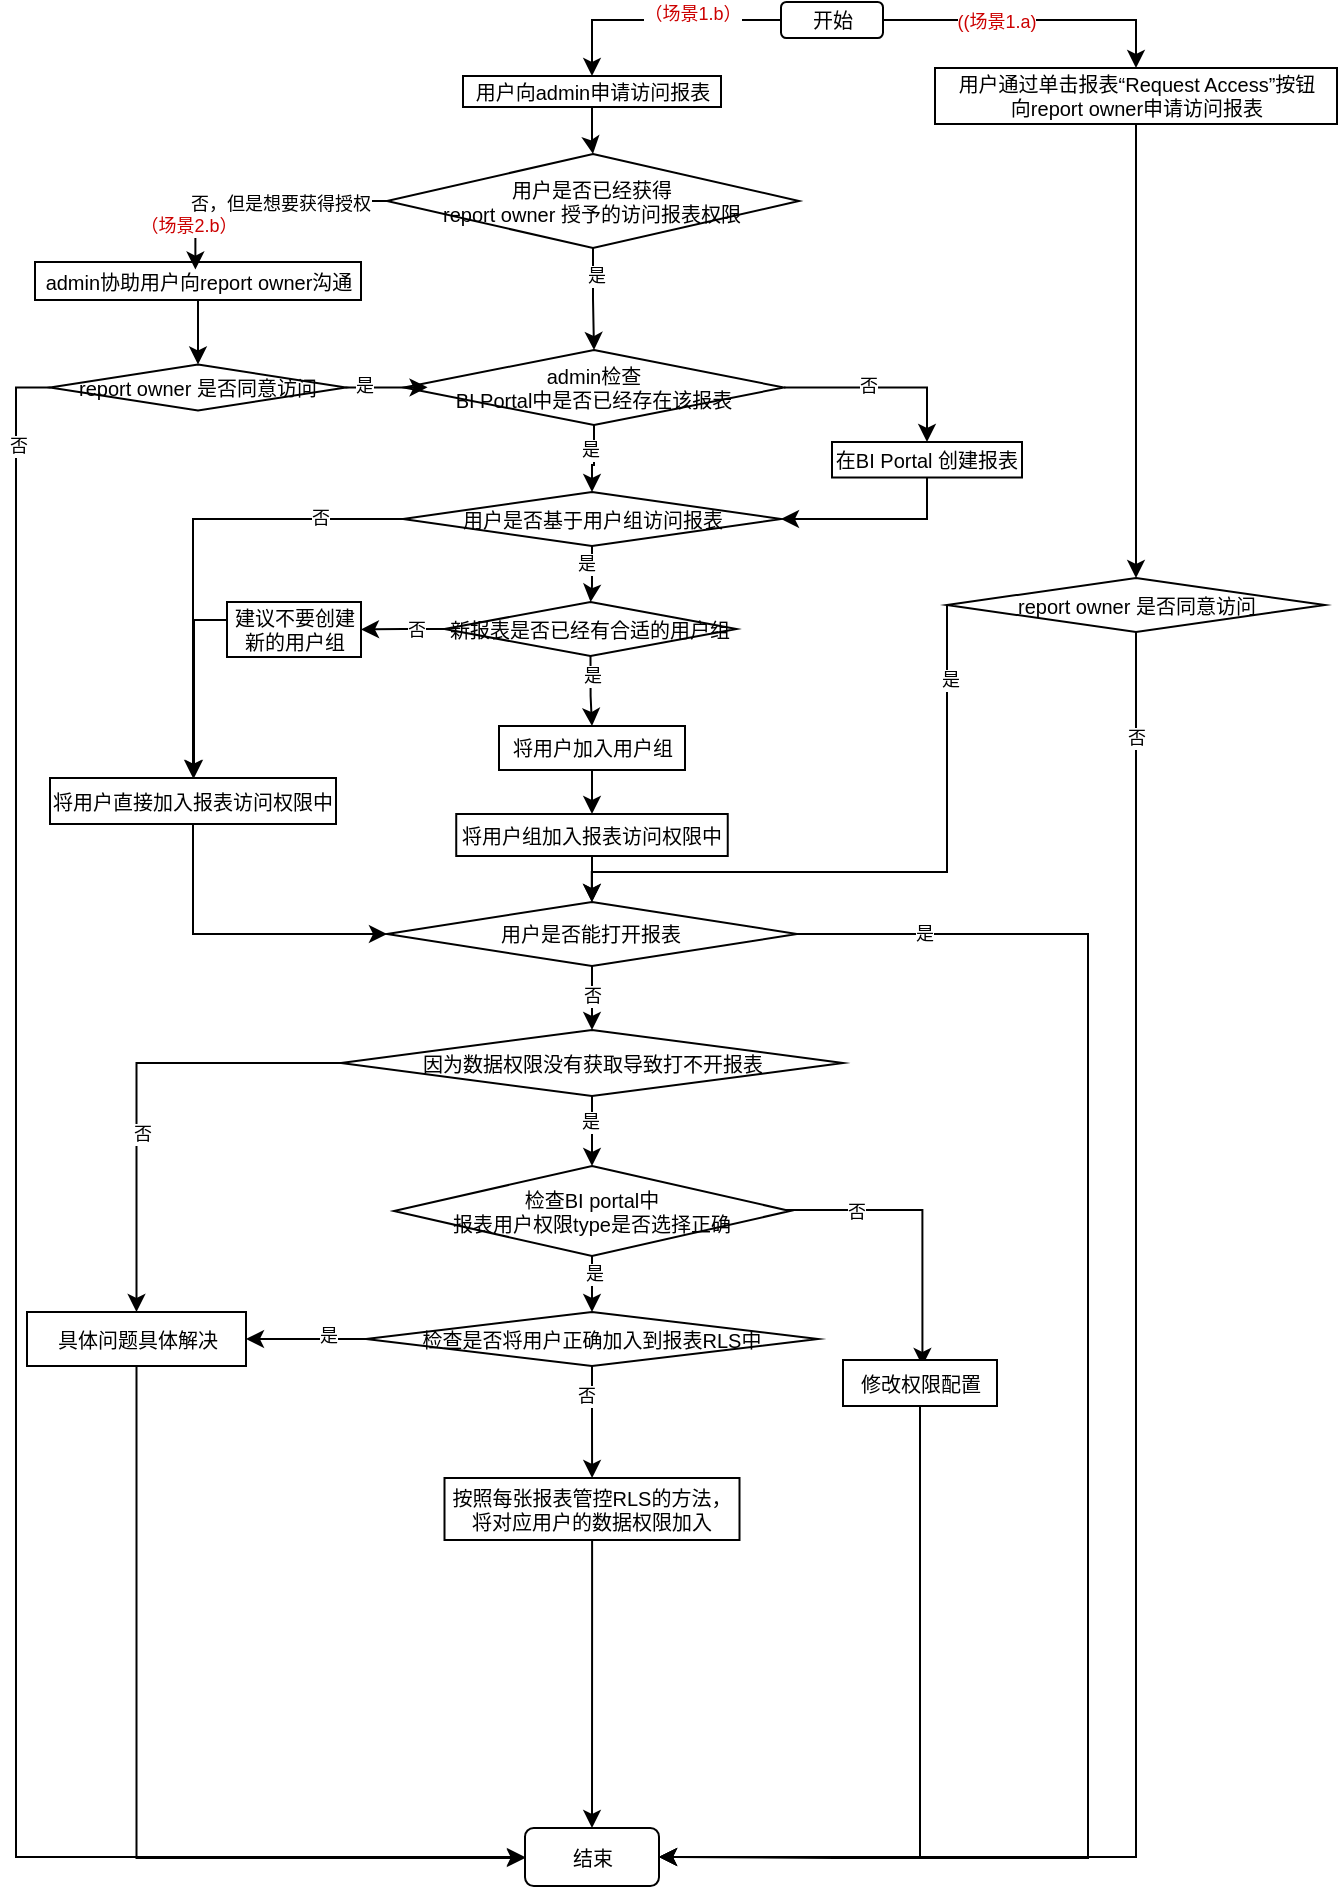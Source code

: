 <mxfile version="25.0.3">
  <diagram name="第 1 页" id="4Z0Ka_Te9Ri8-RzgAn7T">
    <mxGraphModel dx="706" dy="375" grid="0" gridSize="10" guides="1" tooltips="1" connect="1" arrows="1" fold="1" page="1" pageScale="1" pageWidth="827" pageHeight="1169" math="0" shadow="0">
      <root>
        <mxCell id="0" />
        <mxCell id="1" parent="0" />
        <mxCell id="pARgLp83FpRPWA3JOX_G-7" style="edgeStyle=orthogonalEdgeStyle;rounded=0;orthogonalLoop=1;jettySize=auto;html=1;exitX=1;exitY=0.5;exitDx=0;exitDy=0;entryX=0.5;entryY=0;entryDx=0;entryDy=0;" parent="1" source="ilZPSHY-V1277pjvOUdr-1" target="pARgLp83FpRPWA3JOX_G-3" edge="1">
          <mxGeometry relative="1" as="geometry" />
        </mxCell>
        <mxCell id="ByDmmqcMoBoIHStEWOWe-18" value="((场景1.a)" style="edgeLabel;html=1;align=center;verticalAlign=middle;resizable=0;points=[];fontColor=#CC0000;fontSize=9;" vertex="1" connectable="0" parent="pARgLp83FpRPWA3JOX_G-7">
          <mxGeometry x="-0.246" y="-1" relative="1" as="geometry">
            <mxPoint as="offset" />
          </mxGeometry>
        </mxCell>
        <mxCell id="ByDmmqcMoBoIHStEWOWe-7" style="edgeStyle=orthogonalEdgeStyle;rounded=0;orthogonalLoop=1;jettySize=auto;html=1;entryX=0.5;entryY=0;entryDx=0;entryDy=0;" edge="1" parent="1" source="ilZPSHY-V1277pjvOUdr-1" target="ByDmmqcMoBoIHStEWOWe-6">
          <mxGeometry relative="1" as="geometry" />
        </mxCell>
        <mxCell id="ilZPSHY-V1277pjvOUdr-1" value="开始" style="rounded=1;whiteSpace=wrap;html=1;fontSize=10;" parent="1" vertex="1">
          <mxGeometry x="482.5" y="33" width="51" height="18" as="geometry" />
        </mxCell>
        <mxCell id="ilZPSHY-V1277pjvOUdr-12" value="" style="edgeStyle=orthogonalEdgeStyle;rounded=0;orthogonalLoop=1;jettySize=auto;html=1;" parent="1" source="ilZPSHY-V1277pjvOUdr-7" target="ilZPSHY-V1277pjvOUdr-11" edge="1">
          <mxGeometry relative="1" as="geometry" />
        </mxCell>
        <mxCell id="ilZPSHY-V1277pjvOUdr-13" value="否" style="edgeLabel;html=1;align=center;verticalAlign=middle;resizable=0;points=[];fontSize=9;" parent="ilZPSHY-V1277pjvOUdr-12" vertex="1" connectable="0">
          <mxGeometry x="-0.147" y="1" relative="1" as="geometry">
            <mxPoint as="offset" />
          </mxGeometry>
        </mxCell>
        <mxCell id="ilZPSHY-V1277pjvOUdr-29" style="edgeStyle=orthogonalEdgeStyle;rounded=0;orthogonalLoop=1;jettySize=auto;html=1;exitX=0.5;exitY=1;exitDx=0;exitDy=0;" parent="1" source="ilZPSHY-V1277pjvOUdr-7" target="ilZPSHY-V1277pjvOUdr-28" edge="1">
          <mxGeometry relative="1" as="geometry" />
        </mxCell>
        <mxCell id="ilZPSHY-V1277pjvOUdr-30" value="是" style="edgeLabel;html=1;align=center;verticalAlign=middle;resizable=0;points=[];fontSize=9;" parent="ilZPSHY-V1277pjvOUdr-29" vertex="1" connectable="0">
          <mxGeometry x="-0.265" y="-2" relative="1" as="geometry">
            <mxPoint as="offset" />
          </mxGeometry>
        </mxCell>
        <mxCell id="ilZPSHY-V1277pjvOUdr-7" value="admin检查&lt;br&gt;BI Portal中是否已经存在该报表" style="rhombus;whiteSpace=wrap;html=1;fontSize=10;rounded=0;" parent="1" vertex="1">
          <mxGeometry x="294" y="207" width="190" height="37.5" as="geometry" />
        </mxCell>
        <mxCell id="seMw0L7vWgZuyYbHkAr_-15" style="edgeStyle=orthogonalEdgeStyle;rounded=0;orthogonalLoop=1;jettySize=auto;html=1;exitX=0.5;exitY=1;exitDx=0;exitDy=0;entryX=1;entryY=0.5;entryDx=0;entryDy=0;" parent="1" source="ilZPSHY-V1277pjvOUdr-11" target="ilZPSHY-V1277pjvOUdr-28" edge="1">
          <mxGeometry relative="1" as="geometry" />
        </mxCell>
        <mxCell id="ilZPSHY-V1277pjvOUdr-11" value="在BI Portal 创建报表" style="whiteSpace=wrap;html=1;fontSize=10;rounded=0;" parent="1" vertex="1">
          <mxGeometry x="508" y="253" width="95" height="17.75" as="geometry" />
        </mxCell>
        <mxCell id="ilZPSHY-V1277pjvOUdr-20" value="" style="edgeStyle=orthogonalEdgeStyle;rounded=0;orthogonalLoop=1;jettySize=auto;html=1;exitX=0.5;exitY=1;exitDx=0;exitDy=0;" parent="1" source="ilZPSHY-V1277pjvOUdr-17" target="ilZPSHY-V1277pjvOUdr-19" edge="1">
          <mxGeometry relative="1" as="geometry">
            <mxPoint x="388" y="322" as="targetPoint" />
          </mxGeometry>
        </mxCell>
        <mxCell id="ilZPSHY-V1277pjvOUdr-21" value="是" style="edgeLabel;html=1;align=center;verticalAlign=middle;resizable=0;points=[];fontSize=9;" parent="ilZPSHY-V1277pjvOUdr-20" vertex="1" connectable="0">
          <mxGeometry x="-0.469" relative="1" as="geometry">
            <mxPoint as="offset" />
          </mxGeometry>
        </mxCell>
        <mxCell id="ilZPSHY-V1277pjvOUdr-25" value="" style="edgeStyle=orthogonalEdgeStyle;rounded=0;orthogonalLoop=1;jettySize=auto;html=1;" parent="1" source="ilZPSHY-V1277pjvOUdr-17" target="ilZPSHY-V1277pjvOUdr-24" edge="1">
          <mxGeometry relative="1" as="geometry" />
        </mxCell>
        <mxCell id="ilZPSHY-V1277pjvOUdr-26" value="否" style="edgeLabel;html=1;align=center;verticalAlign=middle;resizable=0;points=[];fontSize=9;" parent="ilZPSHY-V1277pjvOUdr-25" vertex="1" connectable="0">
          <mxGeometry x="-0.288" relative="1" as="geometry">
            <mxPoint as="offset" />
          </mxGeometry>
        </mxCell>
        <mxCell id="ilZPSHY-V1277pjvOUdr-17" value="新报表是否已经有合适的用户组" style="rhombus;whiteSpace=wrap;html=1;fontSize=10;rounded=0;" parent="1" vertex="1">
          <mxGeometry x="314.25" y="333" width="146" height="27" as="geometry" />
        </mxCell>
        <mxCell id="seMw0L7vWgZuyYbHkAr_-9" value="" style="edgeStyle=orthogonalEdgeStyle;rounded=0;orthogonalLoop=1;jettySize=auto;html=1;" parent="1" source="ilZPSHY-V1277pjvOUdr-19" target="seMw0L7vWgZuyYbHkAr_-8" edge="1">
          <mxGeometry relative="1" as="geometry" />
        </mxCell>
        <mxCell id="ilZPSHY-V1277pjvOUdr-19" value="将用户加入用户组" style="whiteSpace=wrap;html=1;fontSize=10;rounded=0;" parent="1" vertex="1">
          <mxGeometry x="341.5" y="395" width="93" height="22" as="geometry" />
        </mxCell>
        <mxCell id="pARgLp83FpRPWA3JOX_G-14" style="edgeStyle=orthogonalEdgeStyle;rounded=0;orthogonalLoop=1;jettySize=auto;html=1;entryX=0.5;entryY=0;entryDx=0;entryDy=0;" parent="1" edge="1">
          <mxGeometry relative="1" as="geometry">
            <mxPoint x="257.779" y="343.5" as="sourcePoint" />
            <mxPoint x="189" y="421" as="targetPoint" />
            <Array as="points">
              <mxPoint x="188.75" y="342" />
            </Array>
          </mxGeometry>
        </mxCell>
        <mxCell id="ilZPSHY-V1277pjvOUdr-24" value="建议不要创建新的用户组" style="whiteSpace=wrap;html=1;fontSize=10;rounded=0;" parent="1" vertex="1">
          <mxGeometry x="205.5" y="333" width="67" height="27.5" as="geometry" />
        </mxCell>
        <mxCell id="ilZPSHY-V1277pjvOUdr-32" style="edgeStyle=orthogonalEdgeStyle;rounded=0;orthogonalLoop=1;jettySize=auto;html=1;exitX=0.5;exitY=1;exitDx=0;exitDy=0;" parent="1" source="ilZPSHY-V1277pjvOUdr-28" target="ilZPSHY-V1277pjvOUdr-17" edge="1">
          <mxGeometry relative="1" as="geometry" />
        </mxCell>
        <mxCell id="ilZPSHY-V1277pjvOUdr-33" value="是" style="edgeLabel;html=1;align=center;verticalAlign=middle;resizable=0;points=[];fontSize=9;" parent="ilZPSHY-V1277pjvOUdr-32" vertex="1" connectable="0">
          <mxGeometry x="-0.379" y="-3" relative="1" as="geometry">
            <mxPoint as="offset" />
          </mxGeometry>
        </mxCell>
        <mxCell id="pARgLp83FpRPWA3JOX_G-11" style="edgeStyle=orthogonalEdgeStyle;rounded=0;orthogonalLoop=1;jettySize=auto;html=1;entryX=0.5;entryY=0;entryDx=0;entryDy=0;" parent="1" source="ilZPSHY-V1277pjvOUdr-28" target="seMw0L7vWgZuyYbHkAr_-3" edge="1">
          <mxGeometry relative="1" as="geometry" />
        </mxCell>
        <mxCell id="pARgLp83FpRPWA3JOX_G-12" value="否" style="edgeLabel;html=1;align=center;verticalAlign=middle;resizable=0;points=[];fontSize=9;" parent="pARgLp83FpRPWA3JOX_G-11" vertex="1" connectable="0">
          <mxGeometry x="-0.644" y="-1" relative="1" as="geometry">
            <mxPoint as="offset" />
          </mxGeometry>
        </mxCell>
        <mxCell id="ilZPSHY-V1277pjvOUdr-28" value="用户是否基于用户组访问报表" style="rhombus;whiteSpace=wrap;html=1;fontSize=10;rounded=0;" parent="1" vertex="1">
          <mxGeometry x="293.5" y="278" width="189" height="27" as="geometry" />
        </mxCell>
        <mxCell id="seMw0L7vWgZuyYbHkAr_-13" style="edgeStyle=orthogonalEdgeStyle;rounded=0;orthogonalLoop=1;jettySize=auto;html=1;exitX=0.5;exitY=1;exitDx=0;exitDy=0;entryX=0;entryY=0.5;entryDx=0;entryDy=0;" parent="1" source="seMw0L7vWgZuyYbHkAr_-3" target="seMw0L7vWgZuyYbHkAr_-16" edge="1">
          <mxGeometry relative="1" as="geometry">
            <mxPoint x="326.0" y="494.5" as="targetPoint" />
          </mxGeometry>
        </mxCell>
        <mxCell id="seMw0L7vWgZuyYbHkAr_-3" value="将用户直接加入报表访问权限中" style="whiteSpace=wrap;html=1;fontSize=10;rounded=0;" parent="1" vertex="1">
          <mxGeometry x="117" y="421" width="143" height="23" as="geometry" />
        </mxCell>
        <mxCell id="seMw0L7vWgZuyYbHkAr_-17" value="" style="edgeStyle=orthogonalEdgeStyle;rounded=0;orthogonalLoop=1;jettySize=auto;html=1;" parent="1" source="seMw0L7vWgZuyYbHkAr_-8" target="seMw0L7vWgZuyYbHkAr_-16" edge="1">
          <mxGeometry relative="1" as="geometry" />
        </mxCell>
        <mxCell id="seMw0L7vWgZuyYbHkAr_-8" value="将用户组加入报表访问权限中" style="whiteSpace=wrap;html=1;fontSize=10;rounded=0;" parent="1" vertex="1">
          <mxGeometry x="320.12" y="439" width="135.75" height="21" as="geometry" />
        </mxCell>
        <mxCell id="seMw0L7vWgZuyYbHkAr_-23" value="" style="edgeStyle=orthogonalEdgeStyle;rounded=0;orthogonalLoop=1;jettySize=auto;html=1;" parent="1" source="seMw0L7vWgZuyYbHkAr_-16" target="seMw0L7vWgZuyYbHkAr_-22" edge="1">
          <mxGeometry relative="1" as="geometry" />
        </mxCell>
        <mxCell id="seMw0L7vWgZuyYbHkAr_-24" value="否" style="edgeLabel;html=1;align=center;verticalAlign=middle;resizable=0;points=[];fontSize=9;" parent="seMw0L7vWgZuyYbHkAr_-23" vertex="1" connectable="0">
          <mxGeometry x="-0.399" relative="1" as="geometry">
            <mxPoint as="offset" />
          </mxGeometry>
        </mxCell>
        <mxCell id="pARgLp83FpRPWA3JOX_G-35" style="edgeStyle=orthogonalEdgeStyle;rounded=0;orthogonalLoop=1;jettySize=auto;html=1;entryX=1;entryY=0.5;entryDx=0;entryDy=0;" parent="1" source="seMw0L7vWgZuyYbHkAr_-16" target="seMw0L7vWgZuyYbHkAr_-21" edge="1">
          <mxGeometry relative="1" as="geometry">
            <Array as="points">
              <mxPoint x="636" y="499" />
              <mxPoint x="636" y="961" />
              <mxPoint x="510" y="961" />
            </Array>
          </mxGeometry>
        </mxCell>
        <mxCell id="pARgLp83FpRPWA3JOX_G-36" value="是" style="edgeLabel;html=1;align=center;verticalAlign=middle;resizable=0;points=[];fontSize=9;" parent="pARgLp83FpRPWA3JOX_G-35" vertex="1" connectable="0">
          <mxGeometry x="-0.847" relative="1" as="geometry">
            <mxPoint as="offset" />
          </mxGeometry>
        </mxCell>
        <mxCell id="seMw0L7vWgZuyYbHkAr_-16" value="用户是否能打开报表" style="rhombus;whiteSpace=wrap;html=1;fontSize=10;rounded=0;" parent="1" vertex="1">
          <mxGeometry x="285.49" y="483" width="205.01" height="32" as="geometry" />
        </mxCell>
        <mxCell id="seMw0L7vWgZuyYbHkAr_-21" value="结束" style="rounded=1;whiteSpace=wrap;html=1;fontSize=10;" parent="1" vertex="1">
          <mxGeometry x="354.5" y="946" width="67" height="29" as="geometry" />
        </mxCell>
        <mxCell id="seMw0L7vWgZuyYbHkAr_-28" value="" style="edgeStyle=orthogonalEdgeStyle;rounded=0;orthogonalLoop=1;jettySize=auto;html=1;entryX=0.5;entryY=0;entryDx=0;entryDy=0;" parent="1" source="seMw0L7vWgZuyYbHkAr_-22" target="seMw0L7vWgZuyYbHkAr_-34" edge="1">
          <mxGeometry relative="1" as="geometry">
            <mxPoint x="387.5" y="621" as="targetPoint" />
            <Array as="points" />
          </mxGeometry>
        </mxCell>
        <mxCell id="seMw0L7vWgZuyYbHkAr_-32" value="是" style="edgeLabel;html=1;align=center;verticalAlign=middle;resizable=0;points=[];fontSize=9;" parent="seMw0L7vWgZuyYbHkAr_-28" vertex="1" connectable="0">
          <mxGeometry x="-0.422" y="-1" relative="1" as="geometry">
            <mxPoint as="offset" />
          </mxGeometry>
        </mxCell>
        <mxCell id="seMw0L7vWgZuyYbHkAr_-30" value="" style="edgeStyle=orthogonalEdgeStyle;rounded=0;orthogonalLoop=1;jettySize=auto;html=1;" parent="1" source="seMw0L7vWgZuyYbHkAr_-22" target="seMw0L7vWgZuyYbHkAr_-29" edge="1">
          <mxGeometry relative="1" as="geometry" />
        </mxCell>
        <mxCell id="seMw0L7vWgZuyYbHkAr_-31" value="否" style="edgeLabel;html=1;align=center;verticalAlign=middle;resizable=0;points=[];fontSize=9;" parent="seMw0L7vWgZuyYbHkAr_-30" vertex="1" connectable="0">
          <mxGeometry x="0.213" y="2" relative="1" as="geometry">
            <mxPoint as="offset" />
          </mxGeometry>
        </mxCell>
        <mxCell id="seMw0L7vWgZuyYbHkAr_-22" value="因为数据权限没有获取导致打不开报表" style="rhombus;whiteSpace=wrap;html=1;fontSize=10;rounded=0;" parent="1" vertex="1">
          <mxGeometry x="262.5" y="547" width="251" height="33" as="geometry" />
        </mxCell>
        <mxCell id="seMw0L7vWgZuyYbHkAr_-33" style="edgeStyle=orthogonalEdgeStyle;rounded=0;orthogonalLoop=1;jettySize=auto;html=1;entryX=0;entryY=0.5;entryDx=0;entryDy=0;" parent="1" source="seMw0L7vWgZuyYbHkAr_-29" target="seMw0L7vWgZuyYbHkAr_-21" edge="1">
          <mxGeometry relative="1" as="geometry">
            <mxPoint x="195" y="885" as="targetPoint" />
            <Array as="points">
              <mxPoint x="160" y="961" />
              <mxPoint x="354" y="961" />
            </Array>
          </mxGeometry>
        </mxCell>
        <mxCell id="seMw0L7vWgZuyYbHkAr_-29" value="具体问题具体解决" style="whiteSpace=wrap;html=1;fontSize=10;rounded=0;" parent="1" vertex="1">
          <mxGeometry x="105.5" y="688" width="109.5" height="27" as="geometry" />
        </mxCell>
        <mxCell id="seMw0L7vWgZuyYbHkAr_-36" value="" style="edgeStyle=orthogonalEdgeStyle;rounded=0;orthogonalLoop=1;jettySize=auto;html=1;entryX=0.5;entryY=0;entryDx=0;entryDy=0;" parent="1" edge="1">
          <mxGeometry relative="1" as="geometry">
            <mxPoint x="553.22" y="715" as="targetPoint" />
            <Array as="points">
              <mxPoint x="553.22" y="637" />
            </Array>
            <mxPoint x="472.996" y="637.04" as="sourcePoint" />
          </mxGeometry>
        </mxCell>
        <mxCell id="seMw0L7vWgZuyYbHkAr_-39" value="否" style="edgeLabel;html=1;align=center;verticalAlign=middle;resizable=0;points=[];fontSize=9;" parent="seMw0L7vWgZuyYbHkAr_-36" vertex="1" connectable="0">
          <mxGeometry x="-0.408" y="-1" relative="1" as="geometry">
            <mxPoint as="offset" />
          </mxGeometry>
        </mxCell>
        <mxCell id="seMw0L7vWgZuyYbHkAr_-44" value="" style="edgeStyle=orthogonalEdgeStyle;rounded=0;orthogonalLoop=1;jettySize=auto;html=1;" parent="1" source="seMw0L7vWgZuyYbHkAr_-34" target="seMw0L7vWgZuyYbHkAr_-43" edge="1">
          <mxGeometry relative="1" as="geometry" />
        </mxCell>
        <mxCell id="ByDmmqcMoBoIHStEWOWe-17" value="是" style="edgeLabel;html=1;align=center;verticalAlign=middle;resizable=0;points=[];fontSize=9;" vertex="1" connectable="0" parent="seMw0L7vWgZuyYbHkAr_-44">
          <mxGeometry x="0.269" y="1" relative="1" as="geometry">
            <mxPoint as="offset" />
          </mxGeometry>
        </mxCell>
        <mxCell id="seMw0L7vWgZuyYbHkAr_-34" value="检查BI portal中&lt;br&gt;报表用户权限type是否选择正确" style="rhombus;whiteSpace=wrap;html=1;fontSize=10;" parent="1" vertex="1">
          <mxGeometry x="289" y="615" width="198" height="45" as="geometry" />
        </mxCell>
        <mxCell id="pARgLp83FpRPWA3JOX_G-33" style="edgeStyle=orthogonalEdgeStyle;rounded=0;orthogonalLoop=1;jettySize=auto;html=1;entryX=1;entryY=0.5;entryDx=0;entryDy=0;" parent="1" source="seMw0L7vWgZuyYbHkAr_-37" target="seMw0L7vWgZuyYbHkAr_-21" edge="1">
          <mxGeometry relative="1" as="geometry">
            <Array as="points">
              <mxPoint x="552" y="960" />
            </Array>
          </mxGeometry>
        </mxCell>
        <mxCell id="seMw0L7vWgZuyYbHkAr_-37" value="修改权限配置" style="rounded=0;whiteSpace=wrap;html=1;fontSize=10;" parent="1" vertex="1">
          <mxGeometry x="513.5" y="712" width="77" height="23" as="geometry" />
        </mxCell>
        <mxCell id="seMw0L7vWgZuyYbHkAr_-46" style="edgeStyle=orthogonalEdgeStyle;rounded=0;orthogonalLoop=1;jettySize=auto;html=1;entryX=1;entryY=0.5;entryDx=0;entryDy=0;" parent="1" source="seMw0L7vWgZuyYbHkAr_-43" target="seMw0L7vWgZuyYbHkAr_-29" edge="1">
          <mxGeometry relative="1" as="geometry" />
        </mxCell>
        <mxCell id="seMw0L7vWgZuyYbHkAr_-47" value="是" style="edgeLabel;html=1;align=center;verticalAlign=middle;resizable=0;points=[];fontSize=9;" parent="seMw0L7vWgZuyYbHkAr_-46" vertex="1" connectable="0">
          <mxGeometry x="-0.359" y="-2" relative="1" as="geometry">
            <mxPoint as="offset" />
          </mxGeometry>
        </mxCell>
        <mxCell id="seMw0L7vWgZuyYbHkAr_-49" value="" style="edgeStyle=orthogonalEdgeStyle;rounded=0;orthogonalLoop=1;jettySize=auto;html=1;" parent="1" source="seMw0L7vWgZuyYbHkAr_-43" target="seMw0L7vWgZuyYbHkAr_-48" edge="1">
          <mxGeometry relative="1" as="geometry" />
        </mxCell>
        <mxCell id="seMw0L7vWgZuyYbHkAr_-50" value="否" style="edgeLabel;html=1;align=center;verticalAlign=middle;resizable=0;points=[];fontSize=9;" parent="seMw0L7vWgZuyYbHkAr_-49" vertex="1" connectable="0">
          <mxGeometry x="-0.465" y="-3" relative="1" as="geometry">
            <mxPoint as="offset" />
          </mxGeometry>
        </mxCell>
        <mxCell id="seMw0L7vWgZuyYbHkAr_-43" value="检查是否将用户正确加入到报表RLS中" style="rhombus;whiteSpace=wrap;html=1;fontSize=10;" parent="1" vertex="1">
          <mxGeometry x="275" y="688" width="226" height="27" as="geometry" />
        </mxCell>
        <mxCell id="seMw0L7vWgZuyYbHkAr_-51" style="edgeStyle=orthogonalEdgeStyle;rounded=0;orthogonalLoop=1;jettySize=auto;html=1;entryX=0.5;entryY=0;entryDx=0;entryDy=0;" parent="1" source="seMw0L7vWgZuyYbHkAr_-48" target="seMw0L7vWgZuyYbHkAr_-21" edge="1">
          <mxGeometry relative="1" as="geometry">
            <Array as="points">
              <mxPoint x="388" y="841" />
              <mxPoint x="388" y="841" />
            </Array>
          </mxGeometry>
        </mxCell>
        <mxCell id="seMw0L7vWgZuyYbHkAr_-48" value="按照每张报表管控RLS的方法，将对应用户的数据权限加入" style="whiteSpace=wrap;html=1;fontSize=10;" parent="1" vertex="1">
          <mxGeometry x="314.25" y="771" width="147.5" height="31" as="geometry" />
        </mxCell>
        <mxCell id="pARgLp83FpRPWA3JOX_G-5" style="edgeStyle=orthogonalEdgeStyle;rounded=0;orthogonalLoop=1;jettySize=auto;html=1;exitX=0.5;exitY=1;exitDx=0;exitDy=0;entryX=0.5;entryY=0;entryDx=0;entryDy=0;" parent="1" source="pARgLp83FpRPWA3JOX_G-3" target="pARgLp83FpRPWA3JOX_G-4" edge="1">
          <mxGeometry relative="1" as="geometry" />
        </mxCell>
        <mxCell id="pARgLp83FpRPWA3JOX_G-3" value="用户通过单击报表“Request Access”按钮&lt;br&gt;向report owner申请访问报表" style="whiteSpace=wrap;html=1;fontSize=10;rounded=0;" parent="1" vertex="1">
          <mxGeometry x="559.5" y="66" width="201" height="28" as="geometry" />
        </mxCell>
        <mxCell id="pARgLp83FpRPWA3JOX_G-15" style="edgeStyle=orthogonalEdgeStyle;rounded=0;orthogonalLoop=1;jettySize=auto;html=1;" parent="1" edge="1">
          <mxGeometry relative="1" as="geometry">
            <mxPoint x="565.5" y="334.486" as="sourcePoint" />
            <mxPoint x="387.9" y="483.001" as="targetPoint" />
            <Array as="points">
              <mxPoint x="565" y="468" />
              <mxPoint x="388" y="468" />
            </Array>
          </mxGeometry>
        </mxCell>
        <mxCell id="pARgLp83FpRPWA3JOX_G-16" value="是" style="edgeLabel;html=1;align=center;verticalAlign=middle;resizable=0;points=[];fontSize=9;" parent="pARgLp83FpRPWA3JOX_G-15" vertex="1" connectable="0">
          <mxGeometry x="-0.769" y="1" relative="1" as="geometry">
            <mxPoint as="offset" />
          </mxGeometry>
        </mxCell>
        <mxCell id="pARgLp83FpRPWA3JOX_G-18" style="edgeStyle=orthogonalEdgeStyle;rounded=0;orthogonalLoop=1;jettySize=auto;html=1;entryX=1;entryY=0.5;entryDx=0;entryDy=0;" parent="1" source="pARgLp83FpRPWA3JOX_G-4" target="seMw0L7vWgZuyYbHkAr_-21" edge="1">
          <mxGeometry relative="1" as="geometry">
            <Array as="points">
              <mxPoint x="660" y="960" />
            </Array>
          </mxGeometry>
        </mxCell>
        <mxCell id="pARgLp83FpRPWA3JOX_G-19" value="否" style="edgeLabel;html=1;align=center;verticalAlign=middle;resizable=0;points=[];fontSize=9;" parent="pARgLp83FpRPWA3JOX_G-18" vertex="1" connectable="0">
          <mxGeometry x="-0.876" relative="1" as="geometry">
            <mxPoint as="offset" />
          </mxGeometry>
        </mxCell>
        <mxCell id="pARgLp83FpRPWA3JOX_G-4" value="report owner 是否同意访问" style="rhombus;whiteSpace=wrap;html=1;fontSize=10;rounded=0;" parent="1" vertex="1">
          <mxGeometry x="565.5" y="321" width="189" height="27" as="geometry" />
        </mxCell>
        <mxCell id="pARgLp83FpRPWA3JOX_G-26" value="" style="edgeStyle=orthogonalEdgeStyle;rounded=0;orthogonalLoop=1;jettySize=auto;html=1;" parent="1" source="pARgLp83FpRPWA3JOX_G-22" target="pARgLp83FpRPWA3JOX_G-25" edge="1">
          <mxGeometry relative="1" as="geometry" />
        </mxCell>
        <mxCell id="pARgLp83FpRPWA3JOX_G-22" value="admin协助用户向report owner沟通" style="rounded=0;whiteSpace=wrap;html=1;fontSize=10;" parent="1" vertex="1">
          <mxGeometry x="109.5" y="163" width="163" height="19" as="geometry" />
        </mxCell>
        <mxCell id="pARgLp83FpRPWA3JOX_G-31" style="edgeStyle=orthogonalEdgeStyle;rounded=0;orthogonalLoop=1;jettySize=auto;html=1;entryX=0;entryY=0.5;entryDx=0;entryDy=0;" parent="1" source="pARgLp83FpRPWA3JOX_G-25" target="seMw0L7vWgZuyYbHkAr_-21" edge="1">
          <mxGeometry relative="1" as="geometry">
            <mxPoint x="95.143" y="906.429" as="targetPoint" />
            <Array as="points">
              <mxPoint x="100" y="960" />
            </Array>
          </mxGeometry>
        </mxCell>
        <mxCell id="pARgLp83FpRPWA3JOX_G-32" value="否" style="edgeLabel;html=1;align=center;verticalAlign=middle;resizable=0;points=[];fontSize=9;" parent="pARgLp83FpRPWA3JOX_G-31" vertex="1" connectable="0">
          <mxGeometry x="-0.908" y="1" relative="1" as="geometry">
            <mxPoint as="offset" />
          </mxGeometry>
        </mxCell>
        <mxCell id="pARgLp83FpRPWA3JOX_G-25" value="report owner 是否同意访问" style="rhombus;whiteSpace=wrap;html=1;fontSize=10;rounded=0;" parent="1" vertex="1">
          <mxGeometry x="117" y="214.25" width="148" height="23" as="geometry" />
        </mxCell>
        <mxCell id="ByDmmqcMoBoIHStEWOWe-9" style="edgeStyle=orthogonalEdgeStyle;rounded=0;orthogonalLoop=1;jettySize=auto;html=1;" edge="1" parent="1" source="ByDmmqcMoBoIHStEWOWe-4" target="ilZPSHY-V1277pjvOUdr-7">
          <mxGeometry relative="1" as="geometry" />
        </mxCell>
        <mxCell id="ByDmmqcMoBoIHStEWOWe-11" value="是" style="edgeLabel;html=1;align=center;verticalAlign=middle;resizable=0;points=[];fontSize=9;" vertex="1" connectable="0" parent="ByDmmqcMoBoIHStEWOWe-9">
          <mxGeometry x="-0.478" y="1" relative="1" as="geometry">
            <mxPoint as="offset" />
          </mxGeometry>
        </mxCell>
        <mxCell id="ByDmmqcMoBoIHStEWOWe-19" value="（场景1.b）" style="edgeLabel;html=1;align=center;verticalAlign=middle;resizable=0;points=[];fontSize=9;fontColor=#CC0000;" vertex="1" connectable="0" parent="ByDmmqcMoBoIHStEWOWe-9">
          <mxGeometry x="-0.268" y="6" relative="1" as="geometry">
            <mxPoint x="43" y="-136" as="offset" />
          </mxGeometry>
        </mxCell>
        <mxCell id="ByDmmqcMoBoIHStEWOWe-4" value="用户是否已经获得&lt;br&gt;report owner 授予的访问报表权限" style="rhombus;whiteSpace=wrap;html=1;fontSize=10;rounded=0;" vertex="1" parent="1">
          <mxGeometry x="285.49" y="109" width="206" height="47" as="geometry" />
        </mxCell>
        <mxCell id="ByDmmqcMoBoIHStEWOWe-8" style="edgeStyle=orthogonalEdgeStyle;rounded=0;orthogonalLoop=1;jettySize=auto;html=1;entryX=0.5;entryY=0;entryDx=0;entryDy=0;" edge="1" parent="1" source="ByDmmqcMoBoIHStEWOWe-6" target="ByDmmqcMoBoIHStEWOWe-4">
          <mxGeometry relative="1" as="geometry" />
        </mxCell>
        <mxCell id="ByDmmqcMoBoIHStEWOWe-6" value="用户向admin申请访问报表" style="rounded=0;whiteSpace=wrap;html=1;fontSize=10;" vertex="1" parent="1">
          <mxGeometry x="323.5" y="70" width="129" height="15.5" as="geometry" />
        </mxCell>
        <mxCell id="ByDmmqcMoBoIHStEWOWe-13" style="edgeStyle=orthogonalEdgeStyle;rounded=0;orthogonalLoop=1;jettySize=auto;html=1;exitX=0;exitY=0.5;exitDx=0;exitDy=0;entryX=0.492;entryY=0.199;entryDx=0;entryDy=0;entryPerimeter=0;" edge="1" parent="1" source="ByDmmqcMoBoIHStEWOWe-4" target="pARgLp83FpRPWA3JOX_G-22">
          <mxGeometry relative="1" as="geometry" />
        </mxCell>
        <mxCell id="ByDmmqcMoBoIHStEWOWe-14" value="否，但是想要获得授权" style="edgeLabel;html=1;align=center;verticalAlign=middle;resizable=0;points=[];fontSize=9;" vertex="1" connectable="0" parent="ByDmmqcMoBoIHStEWOWe-13">
          <mxGeometry x="-0.179" y="1" relative="1" as="geometry">
            <mxPoint as="offset" />
          </mxGeometry>
        </mxCell>
        <mxCell id="ByDmmqcMoBoIHStEWOWe-15" style="edgeStyle=orthogonalEdgeStyle;rounded=0;orthogonalLoop=1;jettySize=auto;html=1;entryX=0.062;entryY=0.498;entryDx=0;entryDy=0;entryPerimeter=0;" edge="1" parent="1" source="pARgLp83FpRPWA3JOX_G-25" target="ilZPSHY-V1277pjvOUdr-7">
          <mxGeometry relative="1" as="geometry" />
        </mxCell>
        <mxCell id="ByDmmqcMoBoIHStEWOWe-16" value="是" style="edgeLabel;html=1;align=center;verticalAlign=middle;resizable=0;points=[];fontSize=9;" vertex="1" connectable="0" parent="ByDmmqcMoBoIHStEWOWe-15">
          <mxGeometry x="-0.574" y="1" relative="1" as="geometry">
            <mxPoint as="offset" />
          </mxGeometry>
        </mxCell>
        <mxCell id="ByDmmqcMoBoIHStEWOWe-22" value="（场景2.b）" style="edgeLabel;html=1;align=center;verticalAlign=middle;resizable=0;points=[];fontSize=9;fontColor=#CC0000;" vertex="1" connectable="0" parent="1">
          <mxGeometry x="186.0" y="144.998" as="geometry" />
        </mxCell>
      </root>
    </mxGraphModel>
  </diagram>
</mxfile>
